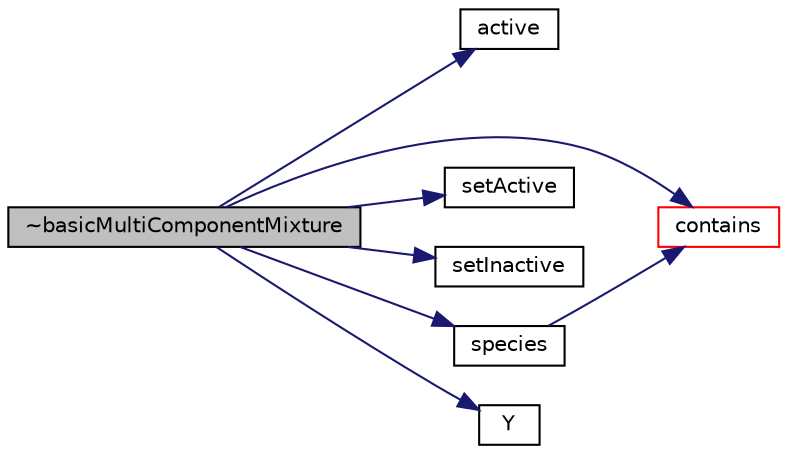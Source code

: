digraph "~basicMultiComponentMixture"
{
  bgcolor="transparent";
  edge [fontname="Helvetica",fontsize="10",labelfontname="Helvetica",labelfontsize="10"];
  node [fontname="Helvetica",fontsize="10",shape=record];
  rankdir="LR";
  Node21 [label="~basicMultiComponentMixture",height=0.2,width=0.4,color="black", fillcolor="grey75", style="filled", fontcolor="black"];
  Node21 -> Node22 [color="midnightblue",fontsize="10",style="solid",fontname="Helvetica"];
  Node22 [label="active",height=0.2,width=0.4,color="black",URL="$a31469.html#a07d7b55e93d218fcf91fdec3a6d235f8",tooltip="Return the bool list of active species. "];
  Node21 -> Node23 [color="midnightblue",fontsize="10",style="solid",fontname="Helvetica"];
  Node23 [label="contains",height=0.2,width=0.4,color="red",URL="$a31469.html#af580eba1158a87852d3bbf79c98eb25f",tooltip="Does the mixture include this specie? "];
  Node21 -> Node25 [color="midnightblue",fontsize="10",style="solid",fontname="Helvetica"];
  Node25 [label="setActive",height=0.2,width=0.4,color="black",URL="$a31469.html#a43e2719123bdd7f28c6aa100eaf859e4",tooltip="Set speciei active. "];
  Node21 -> Node26 [color="midnightblue",fontsize="10",style="solid",fontname="Helvetica"];
  Node26 [label="setInactive",height=0.2,width=0.4,color="black",URL="$a31469.html#a7425b854423b92253e725ad3269ac336",tooltip="Set speciei inactive. "];
  Node21 -> Node27 [color="midnightblue",fontsize="10",style="solid",fontname="Helvetica"];
  Node27 [label="species",height=0.2,width=0.4,color="black",URL="$a31469.html#a4a7d087ab5f9a7f4ef676e8efa5290cd",tooltip="Return the table of species. "];
  Node27 -> Node23 [color="midnightblue",fontsize="10",style="solid",fontname="Helvetica"];
  Node21 -> Node28 [color="midnightblue",fontsize="10",style="solid",fontname="Helvetica"];
  Node28 [label="Y",height=0.2,width=0.4,color="black",URL="$a31469.html#a98fc615b86ae04a5a00a36c8fb619a16",tooltip="Return the mass-fraction fields. "];
}
